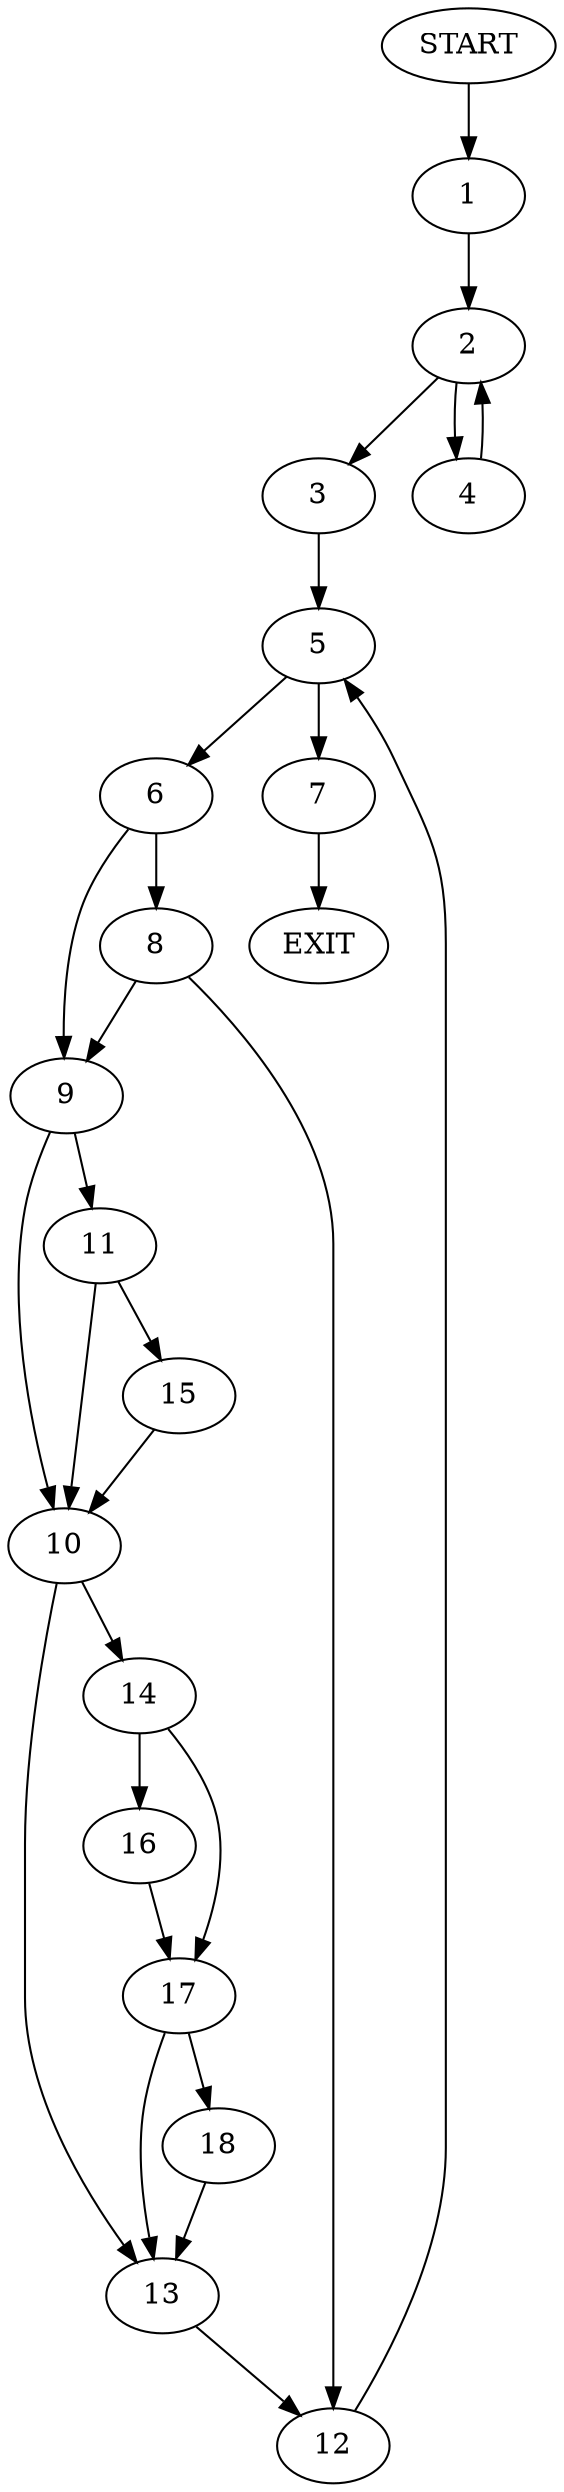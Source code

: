 digraph {
0 [label="START"]
19 [label="EXIT"]
0 -> 1
1 -> 2
2 -> 3
2 -> 4
3 -> 5
4 -> 2
5 -> 6
5 -> 7
7 -> 19
6 -> 8
6 -> 9
9 -> 10
9 -> 11
8 -> 9
8 -> 12
12 -> 5
10 -> 13
10 -> 14
11 -> 10
11 -> 15
15 -> 10
13 -> 12
14 -> 16
14 -> 17
17 -> 13
17 -> 18
16 -> 17
18 -> 13
}
